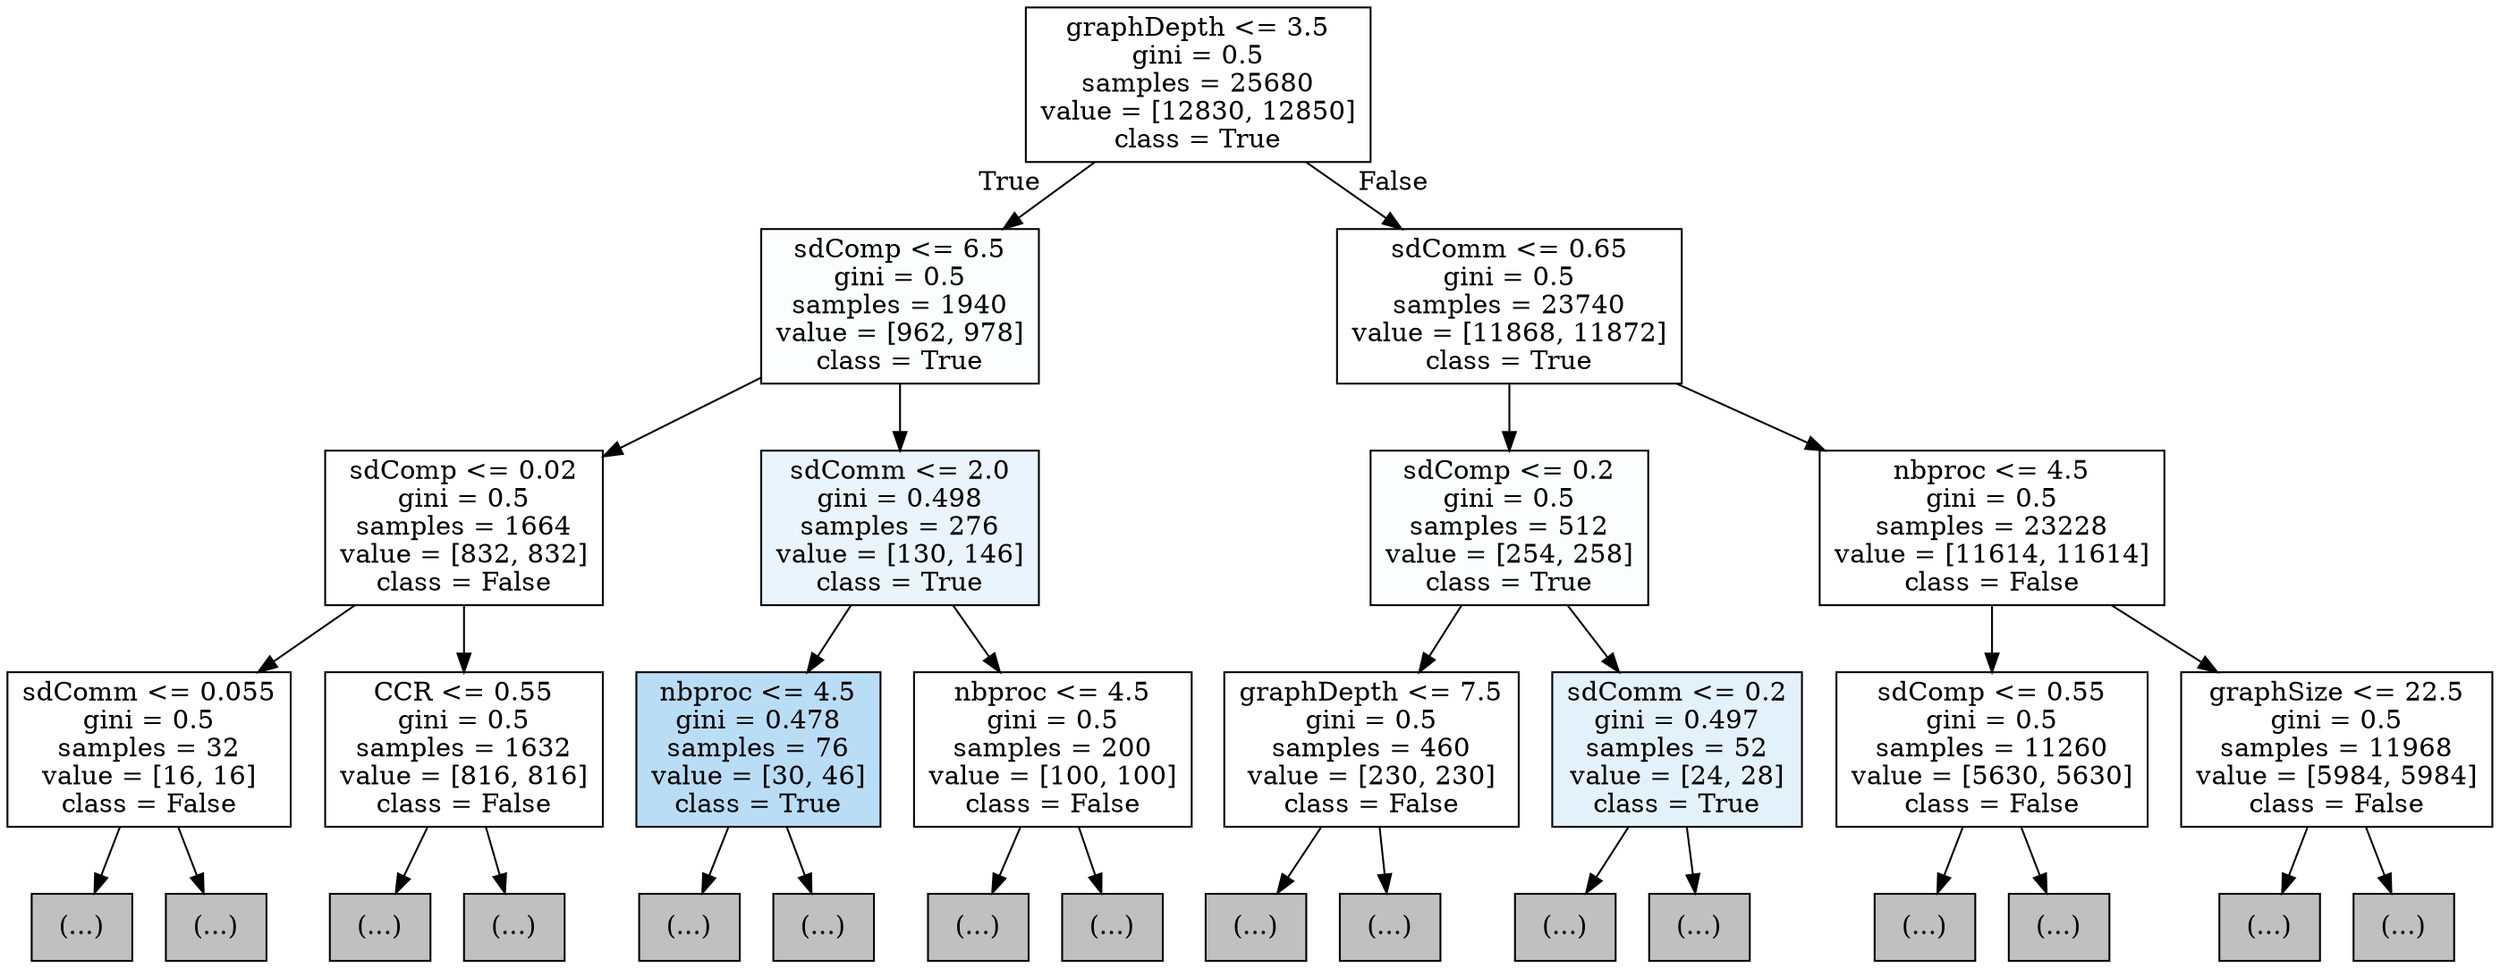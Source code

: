 digraph Tree {
node [shape=box, style="filled", color="black"] ;
0 [label="graphDepth <= 3.5\ngini = 0.5\nsamples = 25680\nvalue = [12830, 12850]\nclass = True", fillcolor="#ffffff"] ;
1 [label="sdComp <= 6.5\ngini = 0.5\nsamples = 1940\nvalue = [962, 978]\nclass = True", fillcolor="#fcfdff"] ;
0 -> 1 [labeldistance=2.5, labelangle=45, headlabel="True"] ;
2 [label="sdComp <= 0.02\ngini = 0.5\nsamples = 1664\nvalue = [832, 832]\nclass = False", fillcolor="#ffffff"] ;
1 -> 2 ;
3 [label="sdComm <= 0.055\ngini = 0.5\nsamples = 32\nvalue = [16, 16]\nclass = False", fillcolor="#ffffff"] ;
2 -> 3 ;
4 [label="(...)", fillcolor="#C0C0C0"] ;
3 -> 4 ;
5 [label="(...)", fillcolor="#C0C0C0"] ;
3 -> 5 ;
6 [label="CCR <= 0.55\ngini = 0.5\nsamples = 1632\nvalue = [816, 816]\nclass = False", fillcolor="#ffffff"] ;
2 -> 6 ;
7 [label="(...)", fillcolor="#C0C0C0"] ;
6 -> 7 ;
8 [label="(...)", fillcolor="#C0C0C0"] ;
6 -> 8 ;
37 [label="sdComm <= 2.0\ngini = 0.498\nsamples = 276\nvalue = [130, 146]\nclass = True", fillcolor="#e9f4fc"] ;
1 -> 37 ;
38 [label="nbproc <= 4.5\ngini = 0.478\nsamples = 76\nvalue = [30, 46]\nclass = True", fillcolor="#baddf6"] ;
37 -> 38 ;
39 [label="(...)", fillcolor="#C0C0C0"] ;
38 -> 39 ;
40 [label="(...)", fillcolor="#C0C0C0"] ;
38 -> 40 ;
41 [label="nbproc <= 4.5\ngini = 0.5\nsamples = 200\nvalue = [100, 100]\nclass = False", fillcolor="#ffffff"] ;
37 -> 41 ;
42 [label="(...)", fillcolor="#C0C0C0"] ;
41 -> 42 ;
45 [label="(...)", fillcolor="#C0C0C0"] ;
41 -> 45 ;
48 [label="sdComm <= 0.65\ngini = 0.5\nsamples = 23740\nvalue = [11868, 11872]\nclass = True", fillcolor="#ffffff"] ;
0 -> 48 [labeldistance=2.5, labelangle=-45, headlabel="False"] ;
49 [label="sdComp <= 0.2\ngini = 0.5\nsamples = 512\nvalue = [254, 258]\nclass = True", fillcolor="#fcfdff"] ;
48 -> 49 ;
50 [label="graphDepth <= 7.5\ngini = 0.5\nsamples = 460\nvalue = [230, 230]\nclass = False", fillcolor="#ffffff"] ;
49 -> 50 ;
51 [label="(...)", fillcolor="#C0C0C0"] ;
50 -> 51 ;
66 [label="(...)", fillcolor="#C0C0C0"] ;
50 -> 66 ;
73 [label="sdComm <= 0.2\ngini = 0.497\nsamples = 52\nvalue = [24, 28]\nclass = True", fillcolor="#e3f1fb"] ;
49 -> 73 ;
74 [label="(...)", fillcolor="#C0C0C0"] ;
73 -> 74 ;
77 [label="(...)", fillcolor="#C0C0C0"] ;
73 -> 77 ;
78 [label="nbproc <= 4.5\ngini = 0.5\nsamples = 23228\nvalue = [11614, 11614]\nclass = False", fillcolor="#ffffff"] ;
48 -> 78 ;
79 [label="sdComp <= 0.55\ngini = 0.5\nsamples = 11260\nvalue = [5630, 5630]\nclass = False", fillcolor="#ffffff"] ;
78 -> 79 ;
80 [label="(...)", fillcolor="#C0C0C0"] ;
79 -> 80 ;
81 [label="(...)", fillcolor="#C0C0C0"] ;
79 -> 81 ;
204 [label="graphSize <= 22.5\ngini = 0.5\nsamples = 11968\nvalue = [5984, 5984]\nclass = False", fillcolor="#ffffff"] ;
78 -> 204 ;
205 [label="(...)", fillcolor="#C0C0C0"] ;
204 -> 205 ;
224 [label="(...)", fillcolor="#C0C0C0"] ;
204 -> 224 ;
}